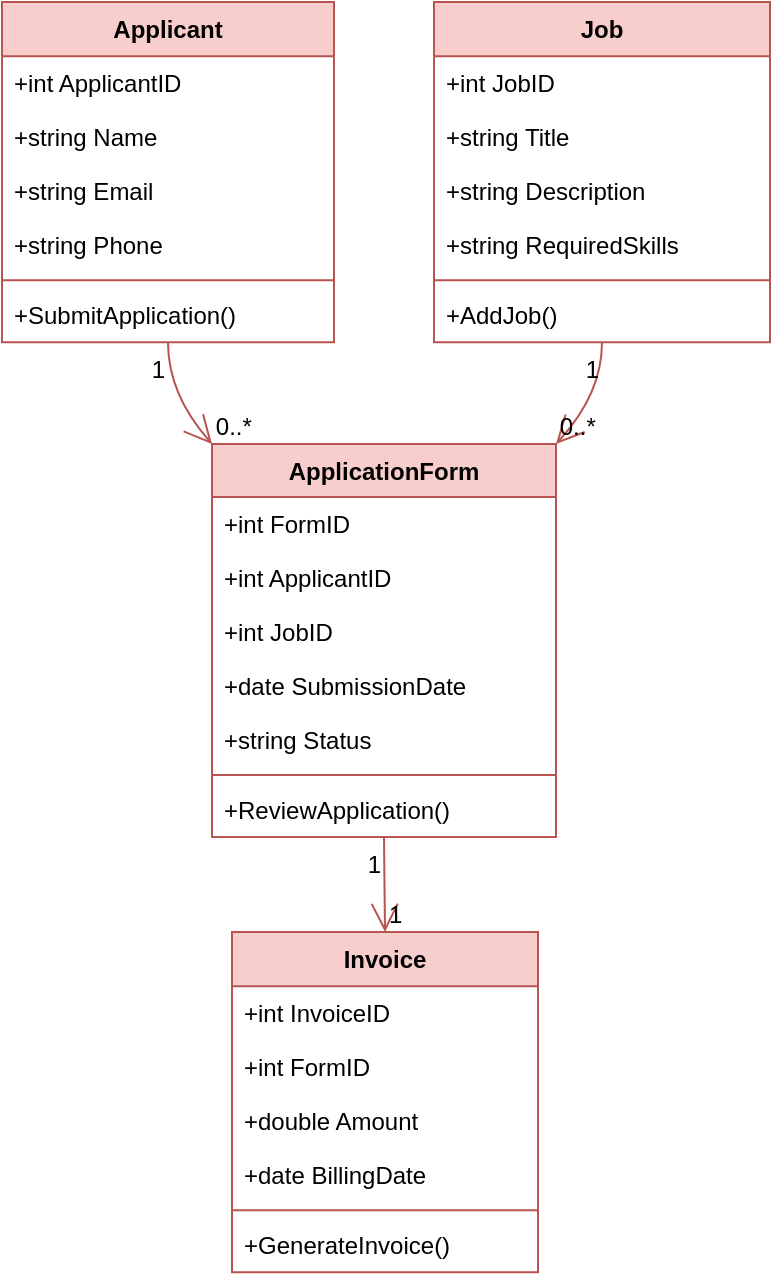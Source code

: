 <mxfile version="24.7.17">
  <diagram name="Page-1" id="XJ8TK1zFYeb7lKsWjIyV">
    <mxGraphModel grid="1" page="1" gridSize="10" guides="1" tooltips="1" connect="1" arrows="1" fold="1" pageScale="1" pageWidth="850" pageHeight="1100" math="0" shadow="0">
      <root>
        <mxCell id="0" />
        <mxCell id="1" parent="0" />
        <mxCell id="l0F9-YEEMbQ4U_BEGOd4-1" value="Applicant" style="swimlane;fontStyle=1;align=center;verticalAlign=top;childLayout=stackLayout;horizontal=1;startSize=27.167;horizontalStack=0;resizeParent=1;resizeParentMax=0;resizeLast=0;collapsible=0;marginBottom=0;fillColor=#f8cecc;strokeColor=#b85450;" vertex="1" parent="1">
          <mxGeometry x="20" y="20" width="166" height="170.167" as="geometry" />
        </mxCell>
        <mxCell id="l0F9-YEEMbQ4U_BEGOd4-2" value="+int ApplicantID" style="text;strokeColor=none;fillColor=none;align=left;verticalAlign=top;spacingLeft=4;spacingRight=4;overflow=hidden;rotatable=0;points=[[0,0.5],[1,0.5]];portConstraint=eastwest;" vertex="1" parent="l0F9-YEEMbQ4U_BEGOd4-1">
          <mxGeometry y="27.167" width="166" height="27" as="geometry" />
        </mxCell>
        <mxCell id="l0F9-YEEMbQ4U_BEGOd4-3" value="+string Name" style="text;strokeColor=none;fillColor=none;align=left;verticalAlign=top;spacingLeft=4;spacingRight=4;overflow=hidden;rotatable=0;points=[[0,0.5],[1,0.5]];portConstraint=eastwest;" vertex="1" parent="l0F9-YEEMbQ4U_BEGOd4-1">
          <mxGeometry y="54.167" width="166" height="27" as="geometry" />
        </mxCell>
        <mxCell id="l0F9-YEEMbQ4U_BEGOd4-4" value="+string Email" style="text;strokeColor=none;fillColor=none;align=left;verticalAlign=top;spacingLeft=4;spacingRight=4;overflow=hidden;rotatable=0;points=[[0,0.5],[1,0.5]];portConstraint=eastwest;" vertex="1" parent="l0F9-YEEMbQ4U_BEGOd4-1">
          <mxGeometry y="81.167" width="166" height="27" as="geometry" />
        </mxCell>
        <mxCell id="l0F9-YEEMbQ4U_BEGOd4-5" value="+string Phone" style="text;strokeColor=none;fillColor=none;align=left;verticalAlign=top;spacingLeft=4;spacingRight=4;overflow=hidden;rotatable=0;points=[[0,0.5],[1,0.5]];portConstraint=eastwest;" vertex="1" parent="l0F9-YEEMbQ4U_BEGOd4-1">
          <mxGeometry y="108.167" width="166" height="27" as="geometry" />
        </mxCell>
        <mxCell id="l0F9-YEEMbQ4U_BEGOd4-6" style="line;strokeWidth=1;fillColor=none;align=left;verticalAlign=middle;spacingTop=-1;spacingLeft=3;spacingRight=3;rotatable=0;labelPosition=right;points=[];portConstraint=eastwest;strokeColor=inherit;" vertex="1" parent="l0F9-YEEMbQ4U_BEGOd4-1">
          <mxGeometry y="135.167" width="166" height="8" as="geometry" />
        </mxCell>
        <mxCell id="l0F9-YEEMbQ4U_BEGOd4-7" value="+SubmitApplication()" style="text;strokeColor=none;fillColor=none;align=left;verticalAlign=top;spacingLeft=4;spacingRight=4;overflow=hidden;rotatable=0;points=[[0,0.5],[1,0.5]];portConstraint=eastwest;" vertex="1" parent="l0F9-YEEMbQ4U_BEGOd4-1">
          <mxGeometry y="143.167" width="166" height="27" as="geometry" />
        </mxCell>
        <mxCell id="l0F9-YEEMbQ4U_BEGOd4-8" value="Job" style="swimlane;fontStyle=1;align=center;verticalAlign=top;childLayout=stackLayout;horizontal=1;startSize=27.167;horizontalStack=0;resizeParent=1;resizeParentMax=0;resizeLast=0;collapsible=0;marginBottom=0;fillColor=#f8cecc;strokeColor=#b85450;" vertex="1" parent="1">
          <mxGeometry x="236" y="20" width="168" height="170.167" as="geometry" />
        </mxCell>
        <mxCell id="l0F9-YEEMbQ4U_BEGOd4-9" value="+int JobID" style="text;strokeColor=none;fillColor=none;align=left;verticalAlign=top;spacingLeft=4;spacingRight=4;overflow=hidden;rotatable=0;points=[[0,0.5],[1,0.5]];portConstraint=eastwest;" vertex="1" parent="l0F9-YEEMbQ4U_BEGOd4-8">
          <mxGeometry y="27.167" width="168" height="27" as="geometry" />
        </mxCell>
        <mxCell id="l0F9-YEEMbQ4U_BEGOd4-10" value="+string Title" style="text;strokeColor=none;fillColor=none;align=left;verticalAlign=top;spacingLeft=4;spacingRight=4;overflow=hidden;rotatable=0;points=[[0,0.5],[1,0.5]];portConstraint=eastwest;" vertex="1" parent="l0F9-YEEMbQ4U_BEGOd4-8">
          <mxGeometry y="54.167" width="168" height="27" as="geometry" />
        </mxCell>
        <mxCell id="l0F9-YEEMbQ4U_BEGOd4-11" value="+string Description" style="text;strokeColor=none;fillColor=none;align=left;verticalAlign=top;spacingLeft=4;spacingRight=4;overflow=hidden;rotatable=0;points=[[0,0.5],[1,0.5]];portConstraint=eastwest;" vertex="1" parent="l0F9-YEEMbQ4U_BEGOd4-8">
          <mxGeometry y="81.167" width="168" height="27" as="geometry" />
        </mxCell>
        <mxCell id="l0F9-YEEMbQ4U_BEGOd4-12" value="+string RequiredSkills" style="text;strokeColor=none;fillColor=none;align=left;verticalAlign=top;spacingLeft=4;spacingRight=4;overflow=hidden;rotatable=0;points=[[0,0.5],[1,0.5]];portConstraint=eastwest;" vertex="1" parent="l0F9-YEEMbQ4U_BEGOd4-8">
          <mxGeometry y="108.167" width="168" height="27" as="geometry" />
        </mxCell>
        <mxCell id="l0F9-YEEMbQ4U_BEGOd4-13" style="line;strokeWidth=1;fillColor=none;align=left;verticalAlign=middle;spacingTop=-1;spacingLeft=3;spacingRight=3;rotatable=0;labelPosition=right;points=[];portConstraint=eastwest;strokeColor=inherit;" vertex="1" parent="l0F9-YEEMbQ4U_BEGOd4-8">
          <mxGeometry y="135.167" width="168" height="8" as="geometry" />
        </mxCell>
        <mxCell id="l0F9-YEEMbQ4U_BEGOd4-14" value="+AddJob()" style="text;strokeColor=none;fillColor=none;align=left;verticalAlign=top;spacingLeft=4;spacingRight=4;overflow=hidden;rotatable=0;points=[[0,0.5],[1,0.5]];portConstraint=eastwest;" vertex="1" parent="l0F9-YEEMbQ4U_BEGOd4-8">
          <mxGeometry y="143.167" width="168" height="27" as="geometry" />
        </mxCell>
        <mxCell id="l0F9-YEEMbQ4U_BEGOd4-15" value="ApplicationForm" style="swimlane;fontStyle=1;align=center;verticalAlign=top;childLayout=stackLayout;horizontal=1;startSize=26.524;horizontalStack=0;resizeParent=1;resizeParentMax=0;resizeLast=0;collapsible=0;marginBottom=0;fillColor=#f8cecc;strokeColor=#b85450;" vertex="1" parent="1">
          <mxGeometry x="125" y="241" width="172" height="196.524" as="geometry" />
        </mxCell>
        <mxCell id="l0F9-YEEMbQ4U_BEGOd4-16" value="+int FormID" style="text;strokeColor=none;fillColor=none;align=left;verticalAlign=top;spacingLeft=4;spacingRight=4;overflow=hidden;rotatable=0;points=[[0,0.5],[1,0.5]];portConstraint=eastwest;" vertex="1" parent="l0F9-YEEMbQ4U_BEGOd4-15">
          <mxGeometry y="26.524" width="172" height="27" as="geometry" />
        </mxCell>
        <mxCell id="l0F9-YEEMbQ4U_BEGOd4-17" value="+int ApplicantID" style="text;strokeColor=none;fillColor=none;align=left;verticalAlign=top;spacingLeft=4;spacingRight=4;overflow=hidden;rotatable=0;points=[[0,0.5],[1,0.5]];portConstraint=eastwest;" vertex="1" parent="l0F9-YEEMbQ4U_BEGOd4-15">
          <mxGeometry y="53.524" width="172" height="27" as="geometry" />
        </mxCell>
        <mxCell id="l0F9-YEEMbQ4U_BEGOd4-18" value="+int JobID" style="text;strokeColor=none;fillColor=none;align=left;verticalAlign=top;spacingLeft=4;spacingRight=4;overflow=hidden;rotatable=0;points=[[0,0.5],[1,0.5]];portConstraint=eastwest;" vertex="1" parent="l0F9-YEEMbQ4U_BEGOd4-15">
          <mxGeometry y="80.524" width="172" height="27" as="geometry" />
        </mxCell>
        <mxCell id="l0F9-YEEMbQ4U_BEGOd4-19" value="+date SubmissionDate" style="text;strokeColor=none;fillColor=none;align=left;verticalAlign=top;spacingLeft=4;spacingRight=4;overflow=hidden;rotatable=0;points=[[0,0.5],[1,0.5]];portConstraint=eastwest;" vertex="1" parent="l0F9-YEEMbQ4U_BEGOd4-15">
          <mxGeometry y="107.524" width="172" height="27" as="geometry" />
        </mxCell>
        <mxCell id="l0F9-YEEMbQ4U_BEGOd4-20" value="+string Status" style="text;strokeColor=none;fillColor=none;align=left;verticalAlign=top;spacingLeft=4;spacingRight=4;overflow=hidden;rotatable=0;points=[[0,0.5],[1,0.5]];portConstraint=eastwest;" vertex="1" parent="l0F9-YEEMbQ4U_BEGOd4-15">
          <mxGeometry y="134.524" width="172" height="27" as="geometry" />
        </mxCell>
        <mxCell id="l0F9-YEEMbQ4U_BEGOd4-21" style="line;strokeWidth=1;fillColor=none;align=left;verticalAlign=middle;spacingTop=-1;spacingLeft=3;spacingRight=3;rotatable=0;labelPosition=right;points=[];portConstraint=eastwest;strokeColor=inherit;" vertex="1" parent="l0F9-YEEMbQ4U_BEGOd4-15">
          <mxGeometry y="161.524" width="172" height="8" as="geometry" />
        </mxCell>
        <mxCell id="l0F9-YEEMbQ4U_BEGOd4-22" value="+ReviewApplication()" style="text;strokeColor=none;fillColor=none;align=left;verticalAlign=top;spacingLeft=4;spacingRight=4;overflow=hidden;rotatable=0;points=[[0,0.5],[1,0.5]];portConstraint=eastwest;" vertex="1" parent="l0F9-YEEMbQ4U_BEGOd4-15">
          <mxGeometry y="169.524" width="172" height="27" as="geometry" />
        </mxCell>
        <mxCell id="l0F9-YEEMbQ4U_BEGOd4-23" value="Invoice" style="swimlane;fontStyle=1;align=center;verticalAlign=top;childLayout=stackLayout;horizontal=1;startSize=27.167;horizontalStack=0;resizeParent=1;resizeParentMax=0;resizeLast=0;collapsible=0;marginBottom=0;fillColor=#f8cecc;strokeColor=#b85450;" vertex="1" parent="1">
          <mxGeometry x="135" y="485" width="153" height="170.167" as="geometry" />
        </mxCell>
        <mxCell id="l0F9-YEEMbQ4U_BEGOd4-24" value="+int InvoiceID" style="text;strokeColor=none;fillColor=none;align=left;verticalAlign=top;spacingLeft=4;spacingRight=4;overflow=hidden;rotatable=0;points=[[0,0.5],[1,0.5]];portConstraint=eastwest;" vertex="1" parent="l0F9-YEEMbQ4U_BEGOd4-23">
          <mxGeometry y="27.167" width="153" height="27" as="geometry" />
        </mxCell>
        <mxCell id="l0F9-YEEMbQ4U_BEGOd4-25" value="+int FormID" style="text;strokeColor=none;fillColor=none;align=left;verticalAlign=top;spacingLeft=4;spacingRight=4;overflow=hidden;rotatable=0;points=[[0,0.5],[1,0.5]];portConstraint=eastwest;" vertex="1" parent="l0F9-YEEMbQ4U_BEGOd4-23">
          <mxGeometry y="54.167" width="153" height="27" as="geometry" />
        </mxCell>
        <mxCell id="l0F9-YEEMbQ4U_BEGOd4-26" value="+double Amount" style="text;strokeColor=none;fillColor=none;align=left;verticalAlign=top;spacingLeft=4;spacingRight=4;overflow=hidden;rotatable=0;points=[[0,0.5],[1,0.5]];portConstraint=eastwest;" vertex="1" parent="l0F9-YEEMbQ4U_BEGOd4-23">
          <mxGeometry y="81.167" width="153" height="27" as="geometry" />
        </mxCell>
        <mxCell id="l0F9-YEEMbQ4U_BEGOd4-27" value="+date BillingDate" style="text;strokeColor=none;fillColor=none;align=left;verticalAlign=top;spacingLeft=4;spacingRight=4;overflow=hidden;rotatable=0;points=[[0,0.5],[1,0.5]];portConstraint=eastwest;" vertex="1" parent="l0F9-YEEMbQ4U_BEGOd4-23">
          <mxGeometry y="108.167" width="153" height="27" as="geometry" />
        </mxCell>
        <mxCell id="l0F9-YEEMbQ4U_BEGOd4-28" style="line;strokeWidth=1;fillColor=none;align=left;verticalAlign=middle;spacingTop=-1;spacingLeft=3;spacingRight=3;rotatable=0;labelPosition=right;points=[];portConstraint=eastwest;strokeColor=inherit;" vertex="1" parent="l0F9-YEEMbQ4U_BEGOd4-23">
          <mxGeometry y="135.167" width="153" height="8" as="geometry" />
        </mxCell>
        <mxCell id="l0F9-YEEMbQ4U_BEGOd4-29" value="+GenerateInvoice()" style="text;strokeColor=none;fillColor=none;align=left;verticalAlign=top;spacingLeft=4;spacingRight=4;overflow=hidden;rotatable=0;points=[[0,0.5],[1,0.5]];portConstraint=eastwest;" vertex="1" parent="l0F9-YEEMbQ4U_BEGOd4-23">
          <mxGeometry y="143.167" width="153" height="27" as="geometry" />
        </mxCell>
        <mxCell id="l0F9-YEEMbQ4U_BEGOd4-30" value="" style="curved=1;startArrow=none;endArrow=open;endSize=12;exitX=0.5;exitY=1;entryX=0;entryY=0;rounded=0;fillColor=#f8cecc;strokeColor=#b85450;" edge="1" parent="1" source="l0F9-YEEMbQ4U_BEGOd4-1" target="l0F9-YEEMbQ4U_BEGOd4-15">
          <mxGeometry relative="1" as="geometry">
            <Array as="points">
              <mxPoint x="103" y="216" />
            </Array>
          </mxGeometry>
        </mxCell>
        <mxCell id="l0F9-YEEMbQ4U_BEGOd4-31" value="1" style="edgeLabel;resizable=0;labelBackgroundColor=none;fontSize=12;align=right;verticalAlign=top;" vertex="1" parent="l0F9-YEEMbQ4U_BEGOd4-30">
          <mxGeometry x="-1" relative="1" as="geometry" />
        </mxCell>
        <mxCell id="l0F9-YEEMbQ4U_BEGOd4-32" value="0..*" style="edgeLabel;resizable=0;labelBackgroundColor=none;fontSize=12;align=left;verticalAlign=bottom;" vertex="1" parent="l0F9-YEEMbQ4U_BEGOd4-30">
          <mxGeometry x="1" relative="1" as="geometry" />
        </mxCell>
        <mxCell id="l0F9-YEEMbQ4U_BEGOd4-33" value="" style="curved=1;startArrow=none;endArrow=open;endSize=12;exitX=0.5;exitY=1;entryX=1;entryY=0;rounded=0;fillColor=#f8cecc;strokeColor=#b85450;" edge="1" parent="1" source="l0F9-YEEMbQ4U_BEGOd4-8" target="l0F9-YEEMbQ4U_BEGOd4-15">
          <mxGeometry relative="1" as="geometry">
            <Array as="points">
              <mxPoint x="320" y="216" />
            </Array>
          </mxGeometry>
        </mxCell>
        <mxCell id="l0F9-YEEMbQ4U_BEGOd4-34" value="1" style="edgeLabel;resizable=0;labelBackgroundColor=none;fontSize=12;align=right;verticalAlign=top;" vertex="1" parent="l0F9-YEEMbQ4U_BEGOd4-33">
          <mxGeometry x="-1" relative="1" as="geometry" />
        </mxCell>
        <mxCell id="l0F9-YEEMbQ4U_BEGOd4-35" value="0..*" style="edgeLabel;resizable=0;labelBackgroundColor=none;fontSize=12;align=left;verticalAlign=bottom;" vertex="1" parent="l0F9-YEEMbQ4U_BEGOd4-33">
          <mxGeometry x="1" relative="1" as="geometry" />
        </mxCell>
        <mxCell id="l0F9-YEEMbQ4U_BEGOd4-36" value="" style="curved=1;startArrow=none;endArrow=open;endSize=12;exitX=0.5;exitY=1;entryX=0.5;entryY=0;rounded=0;fillColor=#f8cecc;strokeColor=#b85450;" edge="1" parent="1" source="l0F9-YEEMbQ4U_BEGOd4-15" target="l0F9-YEEMbQ4U_BEGOd4-23">
          <mxGeometry relative="1" as="geometry">
            <Array as="points" />
          </mxGeometry>
        </mxCell>
        <mxCell id="l0F9-YEEMbQ4U_BEGOd4-37" value="1" style="edgeLabel;resizable=0;labelBackgroundColor=none;fontSize=12;align=right;verticalAlign=top;" vertex="1" parent="l0F9-YEEMbQ4U_BEGOd4-36">
          <mxGeometry x="-1" relative="1" as="geometry" />
        </mxCell>
        <mxCell id="l0F9-YEEMbQ4U_BEGOd4-38" value="1" style="edgeLabel;resizable=0;labelBackgroundColor=none;fontSize=12;align=left;verticalAlign=bottom;" vertex="1" parent="l0F9-YEEMbQ4U_BEGOd4-36">
          <mxGeometry x="1" relative="1" as="geometry" />
        </mxCell>
      </root>
    </mxGraphModel>
  </diagram>
</mxfile>
